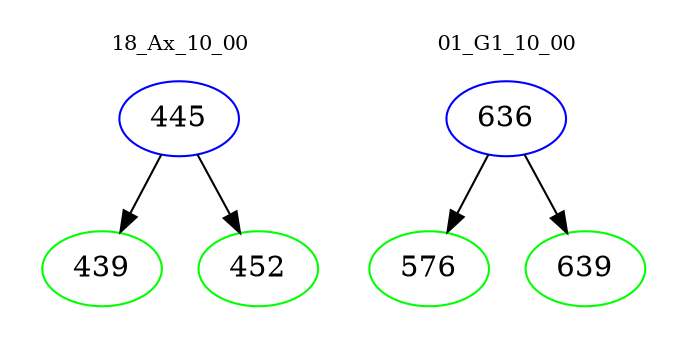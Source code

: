 digraph{
subgraph cluster_0 {
color = white
label = "18_Ax_10_00";
fontsize=10;
T0_445 [label="445", color="blue"]
T0_445 -> T0_439 [color="black"]
T0_439 [label="439", color="green"]
T0_445 -> T0_452 [color="black"]
T0_452 [label="452", color="green"]
}
subgraph cluster_1 {
color = white
label = "01_G1_10_00";
fontsize=10;
T1_636 [label="636", color="blue"]
T1_636 -> T1_576 [color="black"]
T1_576 [label="576", color="green"]
T1_636 -> T1_639 [color="black"]
T1_639 [label="639", color="green"]
}
}
